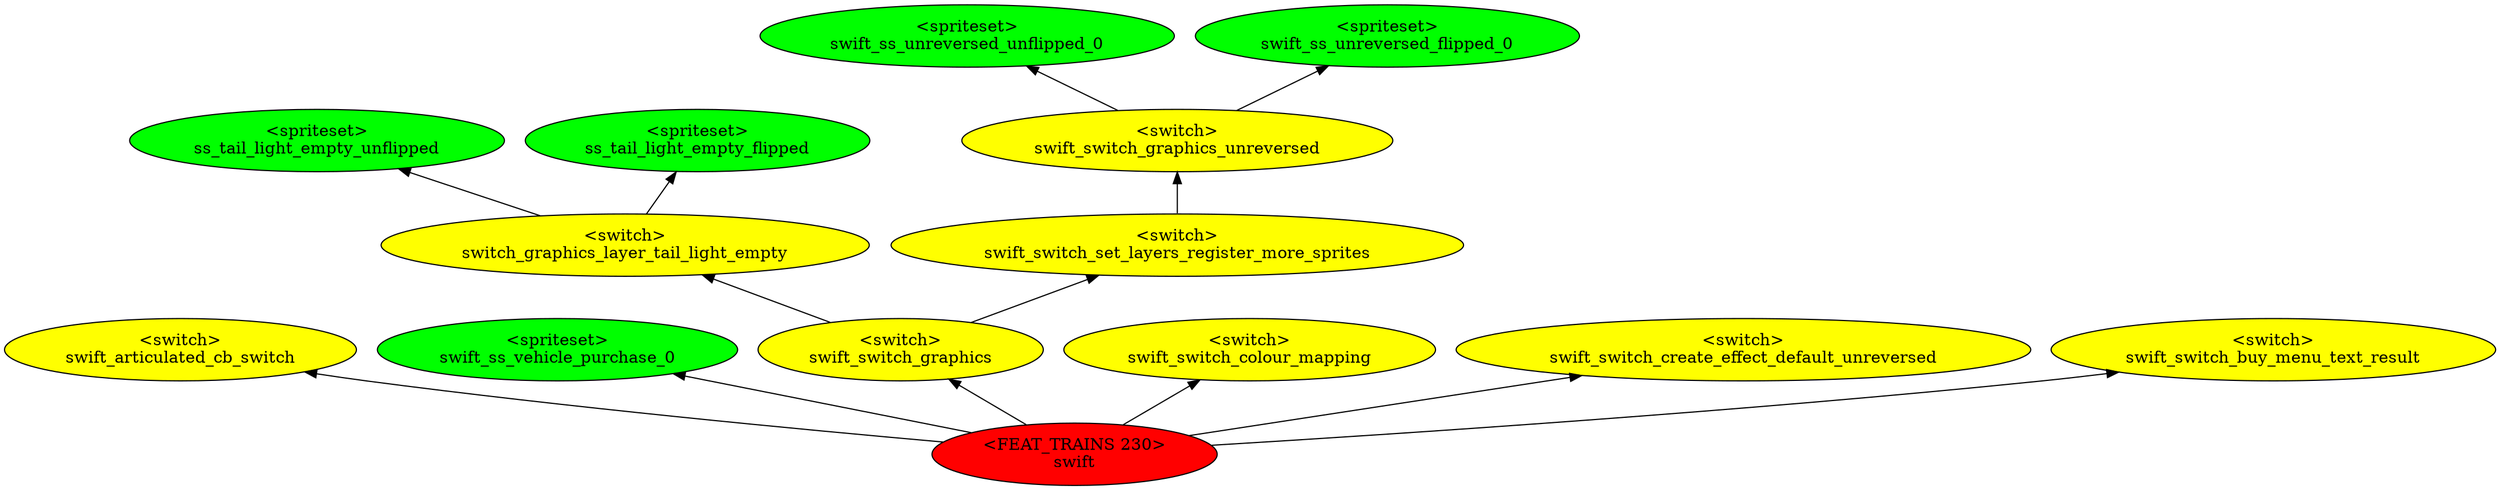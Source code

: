 digraph {
rankdir="BT"
ss_tail_light_empty_unflipped [fillcolor=green style="filled" label="<spriteset>\nss_tail_light_empty_unflipped"]
ss_tail_light_empty_flipped [fillcolor=green style="filled" label="<spriteset>\nss_tail_light_empty_flipped"]
switch_graphics_layer_tail_light_empty [fillcolor=yellow style="filled" label="<switch>\nswitch_graphics_layer_tail_light_empty"]
swift_articulated_cb_switch [fillcolor=yellow style="filled" label="<switch>\nswift_articulated_cb_switch"]
swift_ss_unreversed_unflipped_0 [fillcolor=green style="filled" label="<spriteset>\nswift_ss_unreversed_unflipped_0"]
swift_ss_unreversed_flipped_0 [fillcolor=green style="filled" label="<spriteset>\nswift_ss_unreversed_flipped_0"]
swift_switch_graphics_unreversed [fillcolor=yellow style="filled" label="<switch>\nswift_switch_graphics_unreversed"]
swift_ss_vehicle_purchase_0 [fillcolor=green style="filled" label="<spriteset>\nswift_ss_vehicle_purchase_0"]
swift_switch_set_layers_register_more_sprites [fillcolor=yellow style="filled" label="<switch>\nswift_switch_set_layers_register_more_sprites"]
swift_switch_graphics [fillcolor=yellow style="filled" label="<switch>\nswift_switch_graphics"]
swift_switch_colour_mapping [fillcolor=yellow style="filled" label="<switch>\nswift_switch_colour_mapping"]
swift_switch_create_effect_default_unreversed [fillcolor=yellow style="filled" label="<switch>\nswift_switch_create_effect_default_unreversed"]
swift_switch_buy_menu_text_result [fillcolor=yellow style="filled" label="<switch>\nswift_switch_buy_menu_text_result"]
swift [fillcolor=red style="filled" label="<FEAT_TRAINS 230>\nswift"]
swift_switch_graphics_unreversed->swift_ss_unreversed_unflipped_0
swift->swift_switch_create_effect_default_unreversed
swift_switch_set_layers_register_more_sprites->swift_switch_graphics_unreversed
switch_graphics_layer_tail_light_empty->ss_tail_light_empty_flipped
swift_switch_graphics->switch_graphics_layer_tail_light_empty
swift_switch_graphics_unreversed->swift_ss_unreversed_flipped_0
swift->swift_switch_colour_mapping
swift->swift_articulated_cb_switch
swift->swift_switch_graphics
swift->swift_switch_buy_menu_text_result
switch_graphics_layer_tail_light_empty->ss_tail_light_empty_unflipped
swift->swift_ss_vehicle_purchase_0
swift_switch_graphics->swift_switch_set_layers_register_more_sprites
}
